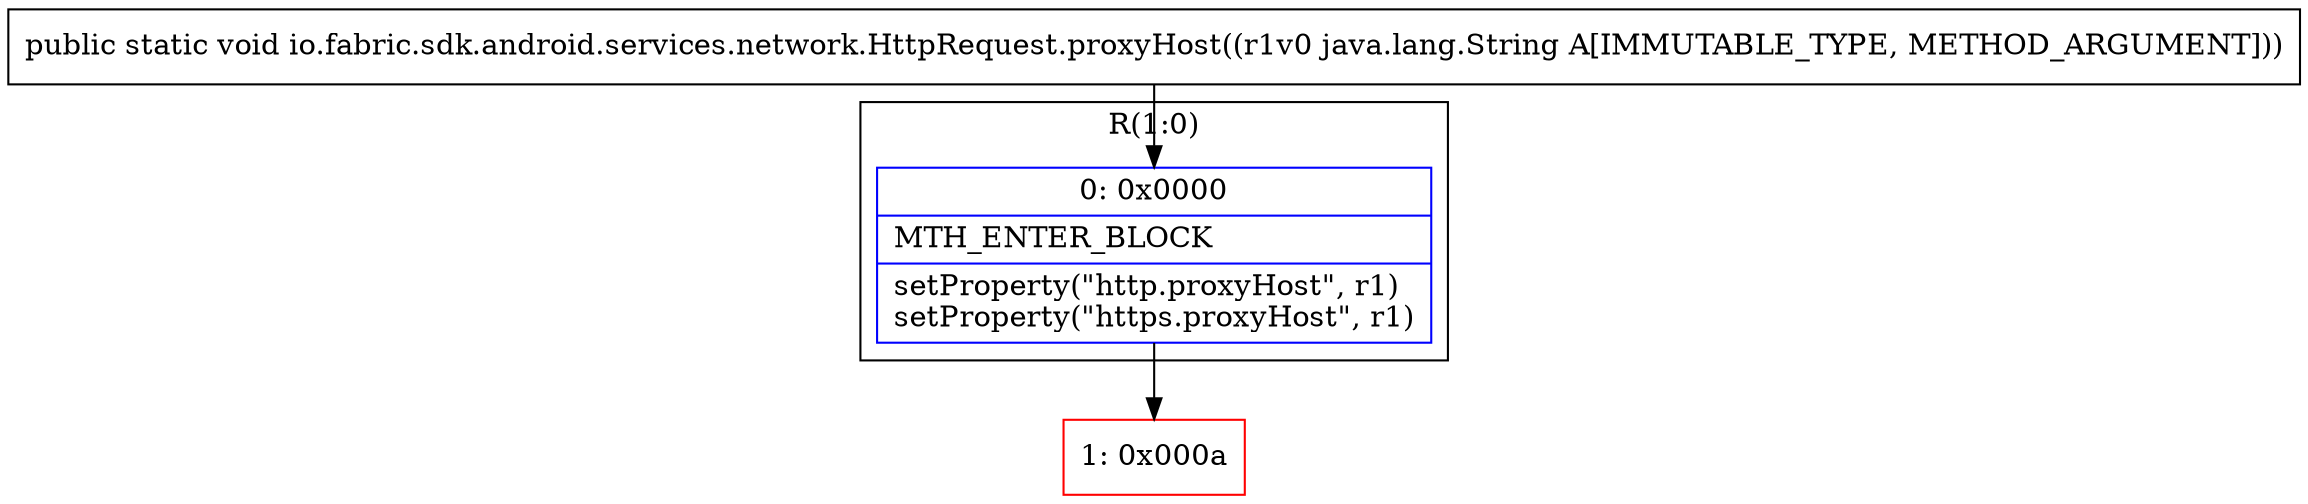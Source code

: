 digraph "CFG forio.fabric.sdk.android.services.network.HttpRequest.proxyHost(Ljava\/lang\/String;)V" {
subgraph cluster_Region_97190356 {
label = "R(1:0)";
node [shape=record,color=blue];
Node_0 [shape=record,label="{0\:\ 0x0000|MTH_ENTER_BLOCK\l|setProperty(\"http.proxyHost\", r1)\lsetProperty(\"https.proxyHost\", r1)\l}"];
}
Node_1 [shape=record,color=red,label="{1\:\ 0x000a}"];
MethodNode[shape=record,label="{public static void io.fabric.sdk.android.services.network.HttpRequest.proxyHost((r1v0 java.lang.String A[IMMUTABLE_TYPE, METHOD_ARGUMENT])) }"];
MethodNode -> Node_0;
Node_0 -> Node_1;
}

